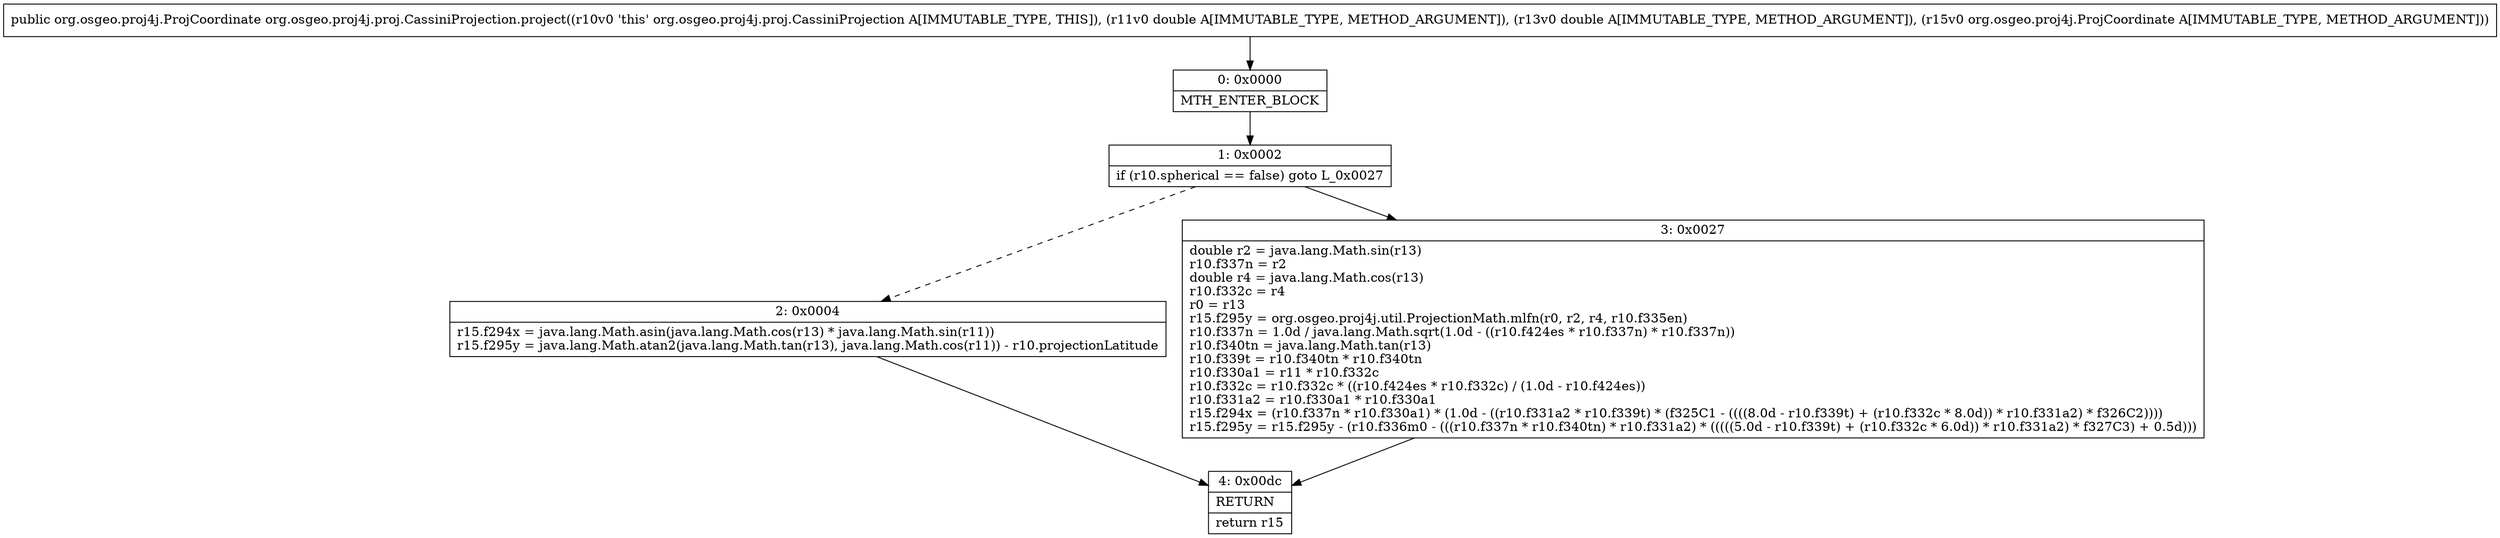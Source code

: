 digraph "CFG fororg.osgeo.proj4j.proj.CassiniProjection.project(DDLorg\/osgeo\/proj4j\/ProjCoordinate;)Lorg\/osgeo\/proj4j\/ProjCoordinate;" {
Node_0 [shape=record,label="{0\:\ 0x0000|MTH_ENTER_BLOCK\l}"];
Node_1 [shape=record,label="{1\:\ 0x0002|if (r10.spherical == false) goto L_0x0027\l}"];
Node_2 [shape=record,label="{2\:\ 0x0004|r15.f294x = java.lang.Math.asin(java.lang.Math.cos(r13) * java.lang.Math.sin(r11))\lr15.f295y = java.lang.Math.atan2(java.lang.Math.tan(r13), java.lang.Math.cos(r11)) \- r10.projectionLatitude\l}"];
Node_3 [shape=record,label="{3\:\ 0x0027|double r2 = java.lang.Math.sin(r13)\lr10.f337n = r2\ldouble r4 = java.lang.Math.cos(r13)\lr10.f332c = r4\lr0 = r13\lr15.f295y = org.osgeo.proj4j.util.ProjectionMath.mlfn(r0, r2, r4, r10.f335en)\lr10.f337n = 1.0d \/ java.lang.Math.sqrt(1.0d \- ((r10.f424es * r10.f337n) * r10.f337n))\lr10.f340tn = java.lang.Math.tan(r13)\lr10.f339t = r10.f340tn * r10.f340tn\lr10.f330a1 = r11 * r10.f332c\lr10.f332c = r10.f332c * ((r10.f424es * r10.f332c) \/ (1.0d \- r10.f424es))\lr10.f331a2 = r10.f330a1 * r10.f330a1\lr15.f294x = (r10.f337n * r10.f330a1) * (1.0d \- ((r10.f331a2 * r10.f339t) * (f325C1 \- ((((8.0d \- r10.f339t) + (r10.f332c * 8.0d)) * r10.f331a2) * f326C2))))\lr15.f295y = r15.f295y \- (r10.f336m0 \- (((r10.f337n * r10.f340tn) * r10.f331a2) * (((((5.0d \- r10.f339t) + (r10.f332c * 6.0d)) * r10.f331a2) * f327C3) + 0.5d)))\l}"];
Node_4 [shape=record,label="{4\:\ 0x00dc|RETURN\l|return r15\l}"];
MethodNode[shape=record,label="{public org.osgeo.proj4j.ProjCoordinate org.osgeo.proj4j.proj.CassiniProjection.project((r10v0 'this' org.osgeo.proj4j.proj.CassiniProjection A[IMMUTABLE_TYPE, THIS]), (r11v0 double A[IMMUTABLE_TYPE, METHOD_ARGUMENT]), (r13v0 double A[IMMUTABLE_TYPE, METHOD_ARGUMENT]), (r15v0 org.osgeo.proj4j.ProjCoordinate A[IMMUTABLE_TYPE, METHOD_ARGUMENT])) }"];
MethodNode -> Node_0;
Node_0 -> Node_1;
Node_1 -> Node_2[style=dashed];
Node_1 -> Node_3;
Node_2 -> Node_4;
Node_3 -> Node_4;
}

